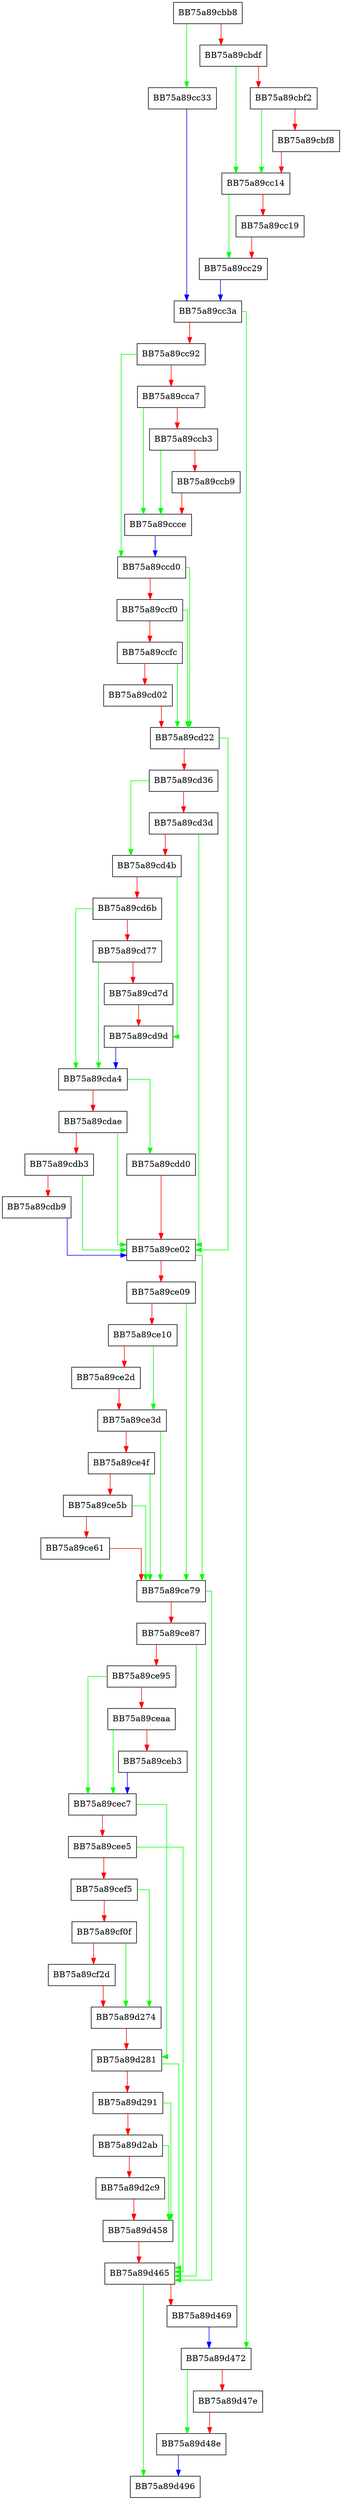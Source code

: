 digraph CollectHeartbeatReport {
  node [shape="box"];
  graph [splines=ortho];
  BB75a89cbb8 -> BB75a89cc33 [color="green"];
  BB75a89cbb8 -> BB75a89cbdf [color="red"];
  BB75a89cbdf -> BB75a89cc14 [color="green"];
  BB75a89cbdf -> BB75a89cbf2 [color="red"];
  BB75a89cbf2 -> BB75a89cc14 [color="green"];
  BB75a89cbf2 -> BB75a89cbf8 [color="red"];
  BB75a89cbf8 -> BB75a89cc14 [color="red"];
  BB75a89cc14 -> BB75a89cc29 [color="green"];
  BB75a89cc14 -> BB75a89cc19 [color="red"];
  BB75a89cc19 -> BB75a89cc29 [color="red"];
  BB75a89cc29 -> BB75a89cc3a [color="blue"];
  BB75a89cc33 -> BB75a89cc3a [color="blue"];
  BB75a89cc3a -> BB75a89d472 [color="green"];
  BB75a89cc3a -> BB75a89cc92 [color="red"];
  BB75a89cc92 -> BB75a89ccd0 [color="green"];
  BB75a89cc92 -> BB75a89cca7 [color="red"];
  BB75a89cca7 -> BB75a89ccce [color="green"];
  BB75a89cca7 -> BB75a89ccb3 [color="red"];
  BB75a89ccb3 -> BB75a89ccce [color="green"];
  BB75a89ccb3 -> BB75a89ccb9 [color="red"];
  BB75a89ccb9 -> BB75a89ccce [color="red"];
  BB75a89ccce -> BB75a89ccd0 [color="blue"];
  BB75a89ccd0 -> BB75a89cd22 [color="green"];
  BB75a89ccd0 -> BB75a89ccf0 [color="red"];
  BB75a89ccf0 -> BB75a89cd22 [color="green"];
  BB75a89ccf0 -> BB75a89ccfc [color="red"];
  BB75a89ccfc -> BB75a89cd22 [color="green"];
  BB75a89ccfc -> BB75a89cd02 [color="red"];
  BB75a89cd02 -> BB75a89cd22 [color="red"];
  BB75a89cd22 -> BB75a89ce02 [color="green"];
  BB75a89cd22 -> BB75a89cd36 [color="red"];
  BB75a89cd36 -> BB75a89cd4b [color="green"];
  BB75a89cd36 -> BB75a89cd3d [color="red"];
  BB75a89cd3d -> BB75a89ce02 [color="green"];
  BB75a89cd3d -> BB75a89cd4b [color="red"];
  BB75a89cd4b -> BB75a89cd9d [color="green"];
  BB75a89cd4b -> BB75a89cd6b [color="red"];
  BB75a89cd6b -> BB75a89cda4 [color="green"];
  BB75a89cd6b -> BB75a89cd77 [color="red"];
  BB75a89cd77 -> BB75a89cda4 [color="green"];
  BB75a89cd77 -> BB75a89cd7d [color="red"];
  BB75a89cd7d -> BB75a89cd9d [color="red"];
  BB75a89cd9d -> BB75a89cda4 [color="blue"];
  BB75a89cda4 -> BB75a89cdd0 [color="green"];
  BB75a89cda4 -> BB75a89cdae [color="red"];
  BB75a89cdae -> BB75a89ce02 [color="green"];
  BB75a89cdae -> BB75a89cdb3 [color="red"];
  BB75a89cdb3 -> BB75a89ce02 [color="green"];
  BB75a89cdb3 -> BB75a89cdb9 [color="red"];
  BB75a89cdb9 -> BB75a89ce02 [color="blue"];
  BB75a89cdd0 -> BB75a89ce02 [color="red"];
  BB75a89ce02 -> BB75a89ce79 [color="green"];
  BB75a89ce02 -> BB75a89ce09 [color="red"];
  BB75a89ce09 -> BB75a89ce79 [color="green"];
  BB75a89ce09 -> BB75a89ce10 [color="red"];
  BB75a89ce10 -> BB75a89ce3d [color="green"];
  BB75a89ce10 -> BB75a89ce2d [color="red"];
  BB75a89ce2d -> BB75a89ce3d [color="red"];
  BB75a89ce3d -> BB75a89ce79 [color="green"];
  BB75a89ce3d -> BB75a89ce4f [color="red"];
  BB75a89ce4f -> BB75a89ce79 [color="green"];
  BB75a89ce4f -> BB75a89ce5b [color="red"];
  BB75a89ce5b -> BB75a89ce79 [color="green"];
  BB75a89ce5b -> BB75a89ce61 [color="red"];
  BB75a89ce61 -> BB75a89ce79 [color="red"];
  BB75a89ce79 -> BB75a89d465 [color="green"];
  BB75a89ce79 -> BB75a89ce87 [color="red"];
  BB75a89ce87 -> BB75a89d465 [color="green"];
  BB75a89ce87 -> BB75a89ce95 [color="red"];
  BB75a89ce95 -> BB75a89cec7 [color="green"];
  BB75a89ce95 -> BB75a89ceaa [color="red"];
  BB75a89ceaa -> BB75a89cec7 [color="green"];
  BB75a89ceaa -> BB75a89ceb3 [color="red"];
  BB75a89ceb3 -> BB75a89cec7 [color="blue"];
  BB75a89cec7 -> BB75a89d281 [color="green"];
  BB75a89cec7 -> BB75a89cee5 [color="red"];
  BB75a89cee5 -> BB75a89d465 [color="green"];
  BB75a89cee5 -> BB75a89cef5 [color="red"];
  BB75a89cef5 -> BB75a89d274 [color="green"];
  BB75a89cef5 -> BB75a89cf0f [color="red"];
  BB75a89cf0f -> BB75a89d274 [color="green"];
  BB75a89cf0f -> BB75a89cf2d [color="red"];
  BB75a89cf2d -> BB75a89d274 [color="red"];
  BB75a89d274 -> BB75a89d281 [color="red"];
  BB75a89d281 -> BB75a89d465 [color="green"];
  BB75a89d281 -> BB75a89d291 [color="red"];
  BB75a89d291 -> BB75a89d458 [color="green"];
  BB75a89d291 -> BB75a89d2ab [color="red"];
  BB75a89d2ab -> BB75a89d458 [color="green"];
  BB75a89d2ab -> BB75a89d2c9 [color="red"];
  BB75a89d2c9 -> BB75a89d458 [color="red"];
  BB75a89d458 -> BB75a89d465 [color="red"];
  BB75a89d465 -> BB75a89d496 [color="green"];
  BB75a89d465 -> BB75a89d469 [color="red"];
  BB75a89d469 -> BB75a89d472 [color="blue"];
  BB75a89d472 -> BB75a89d48e [color="green"];
  BB75a89d472 -> BB75a89d47e [color="red"];
  BB75a89d47e -> BB75a89d48e [color="red"];
  BB75a89d48e -> BB75a89d496 [color="blue"];
}